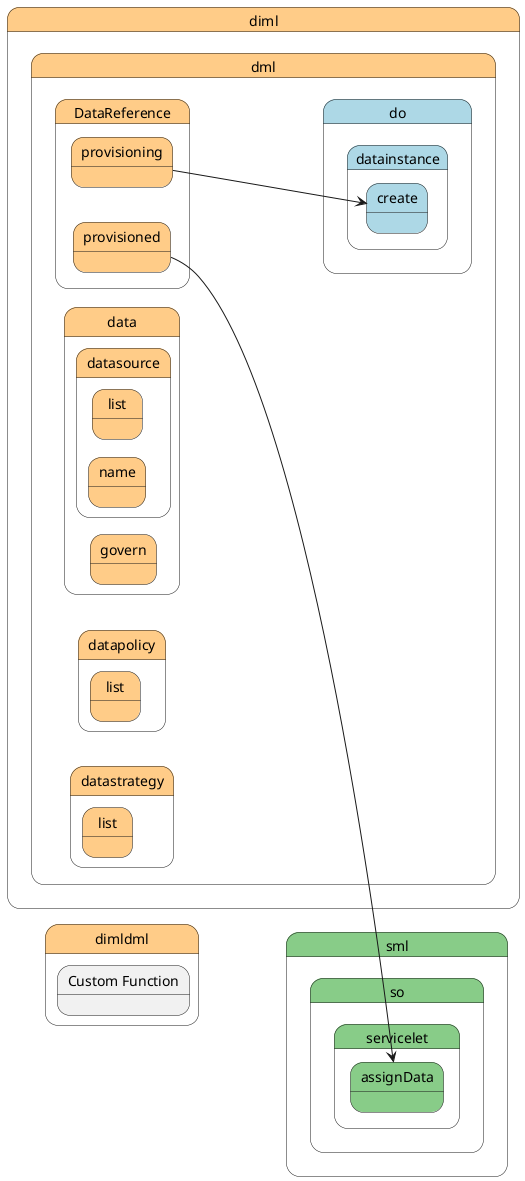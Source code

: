 @startuml
left to right direction


state "diml" as diml #ffcc88 {
state "dml" as dimldml #ffcc88 {
}
}


state "dimldml" as pstatename #ffcc88 {
    state "Custom Function" as dmlfunction {
    }
}

        state "diml" as diml #ffcc88 {
state "dml" as dimldml #ffcc88 {
state "data" as dimldmldata #ffcc88 {
state "govern" as dimldmldatagovern #ffcc88 {
}
}
}
}


        state "diml" as diml #ffcc88 {
state "dml" as dimldml #ffcc88 {
state "data" as dimldmldata #ffcc88 {
state "source" as dimldmldatasource #ffcc88 {
state "name" as dimldmldatasourcename #ffcc88 {
}
}
}
}
}


        state "diml" as diml #ffcc88 {
state "dml" as dimldml #ffcc88 {
state "datapolicy" as dimldmldatapolicy #ffcc88 {
state "list" as dimldmldatapolicylist #ffcc88 {
}
}
}
}


        state "diml" as diml #ffcc88 {
state "dml" as dimldml #ffcc88 {
state "datasource" as dimldmldatasource #ffcc88 {
state "list" as dimldmldatasourcelist #ffcc88 {
}
}
}
}


        state "diml" as diml #ffcc88 {
state "dml" as dimldml #ffcc88 {
state "datastrategy" as dimldmldatastrategy #ffcc88 {
state "list" as dimldmldatastrategylist #ffcc88 {
}
}
}
}





    state "diml" as diml #ffcc88 {
state "dml" as dimldml #ffcc88 {
state "DataReference" as dimldmldatareference #ffcc88 {
state "provisioning" as dimldmldatareferenceprovisioning #ffcc88 {
}
}
}
}

    state "diml" as diml #ffcc88 {
state "dml" as dimldml #ffcc88 {
state "do" as dimldmldo #lightblue {
state "datainstance" as dimldmldodatainstance #lightblue {
state "create" as dimldmldodatainstancecreate #lightblue {
}
}
}
}
}

        dimldmldatareferenceprovisioning ---> dimldmldodatainstancecreate
       
    state "diml" as diml #ffcc88 {
state "dml" as dimldml #ffcc88 {
state "DataReference" as dimldmldatareference #ffcc88 {
state "provisioned" as dimldmldatareferenceprovisioned #ffcc88 {
}
}
}
}

    state "sml" as sml #88cc88 {
state "so" as smlso #88cc88 {
state "servicelet" as smlsoservicelet #88cc88 {
state "assignData" as smlsoserviceletassigndata #88cc88 {
}
}
}
}

        dimldmldatareferenceprovisioned ---> smlsoserviceletassigndata
       

@enduml
